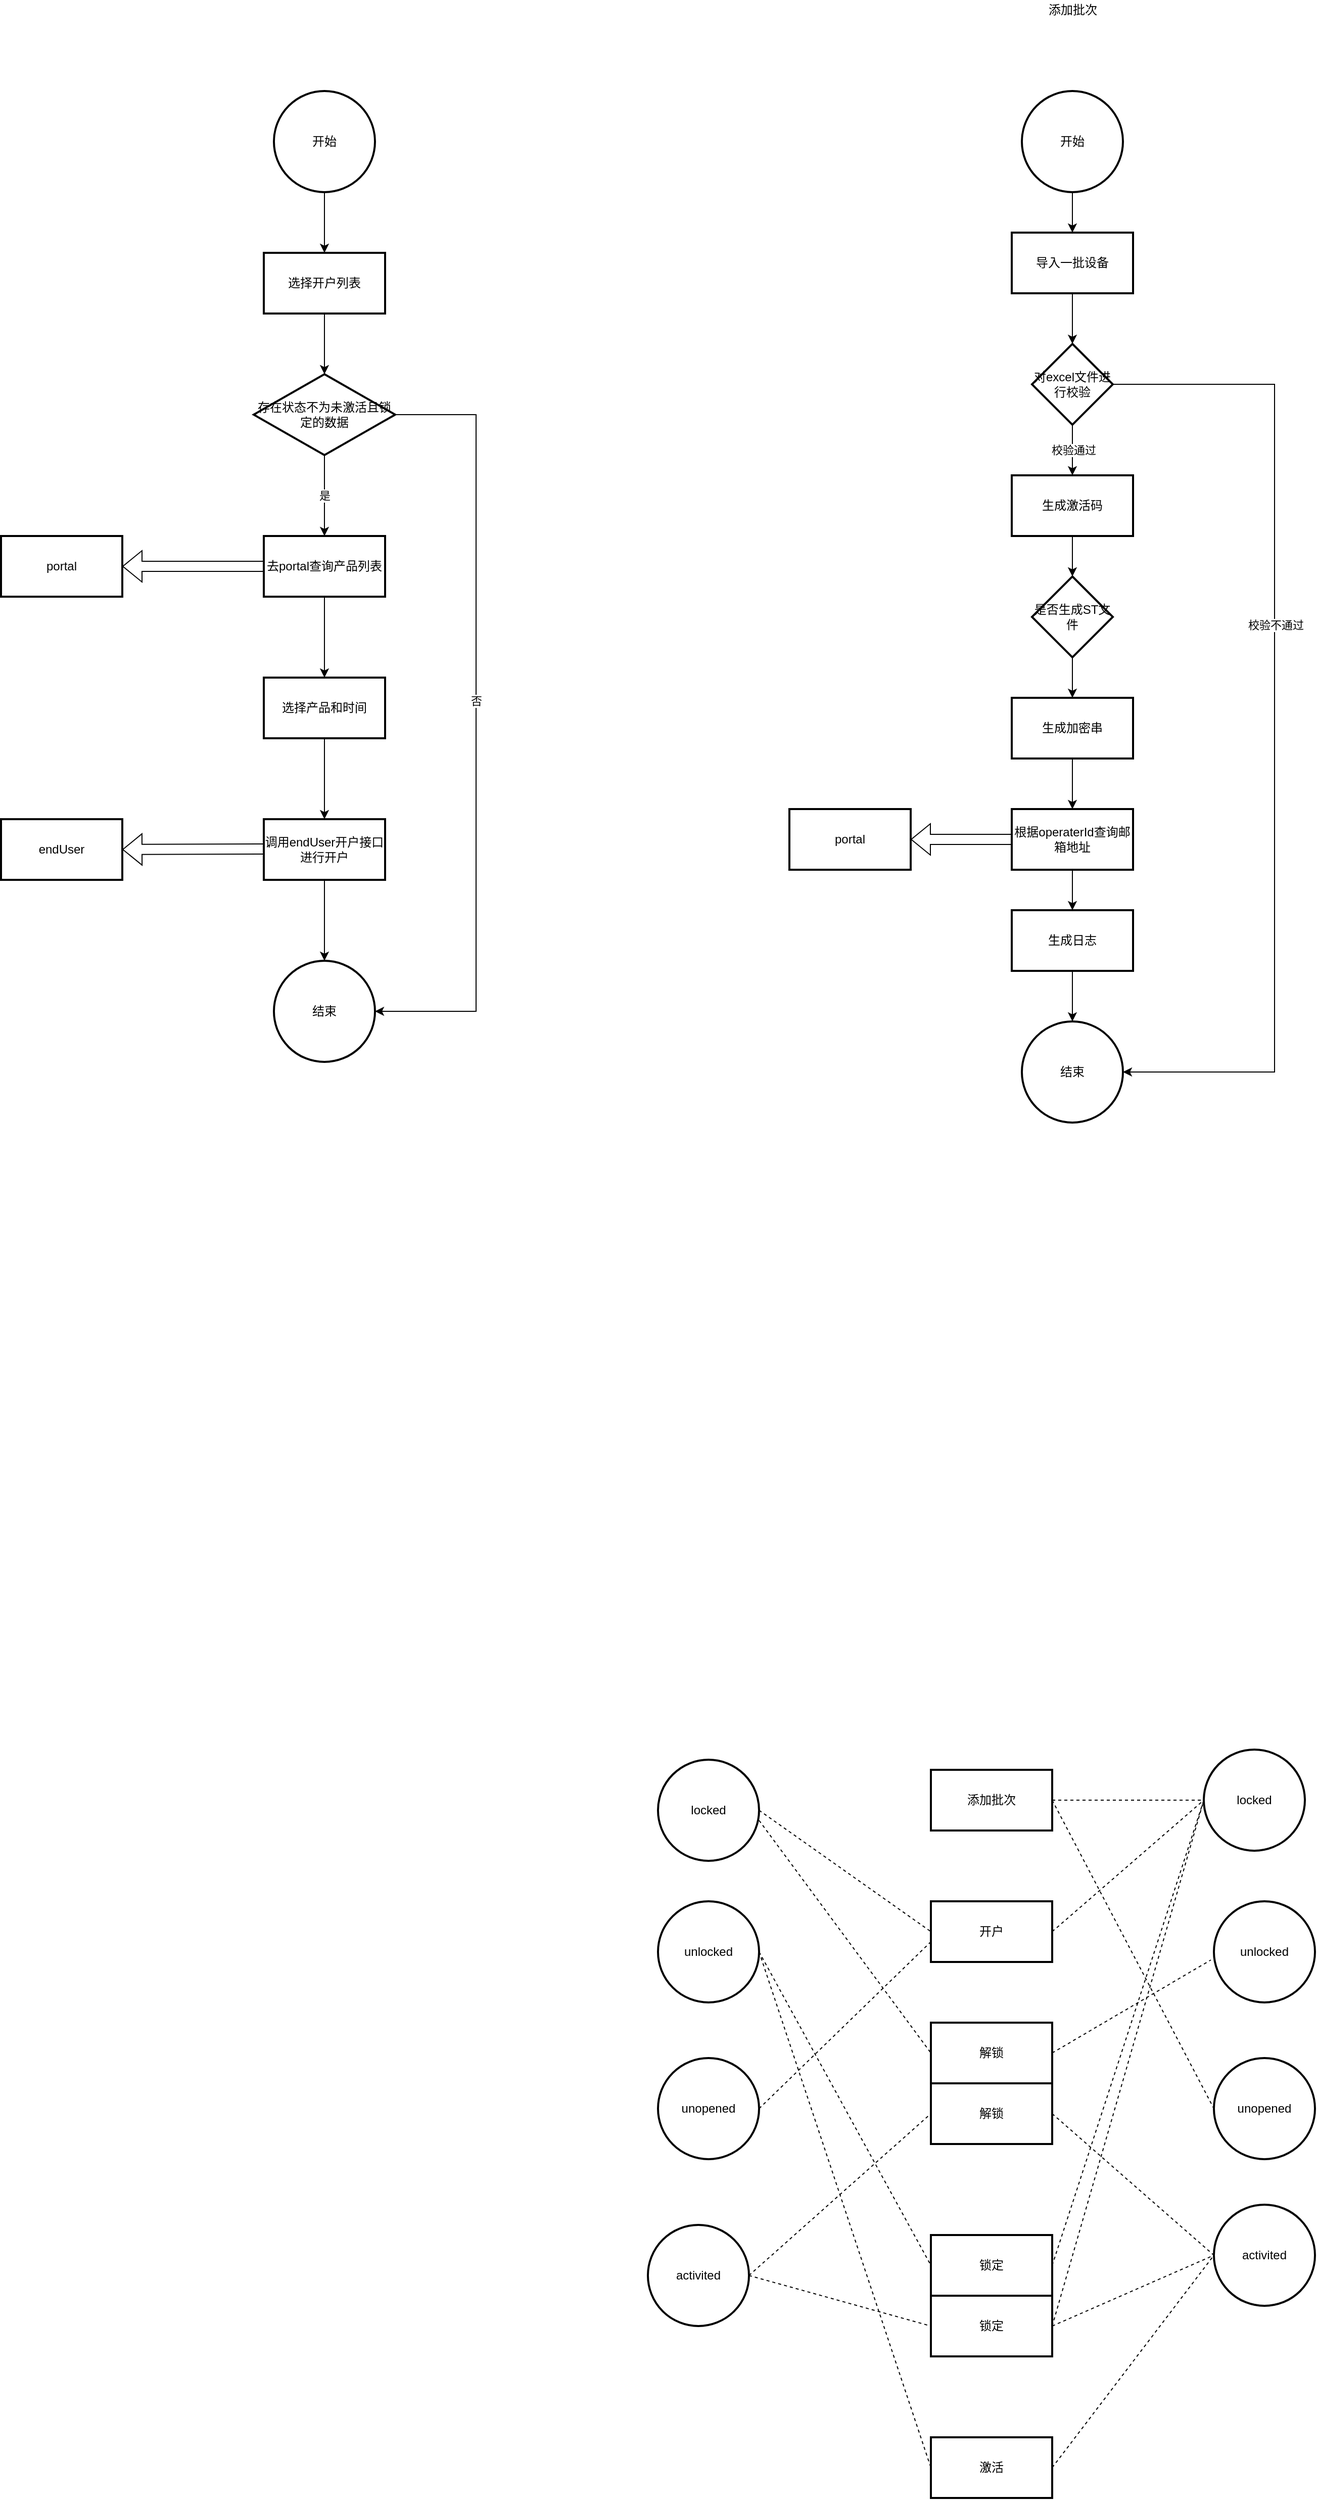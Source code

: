 <mxfile version="16.4.3" type="github">
  <diagram id="uo9fbYtN2j1aPmhfk2e-" name="Page-1">
    <mxGraphModel dx="2226" dy="1931" grid="1" gridSize="10" guides="1" tooltips="1" connect="1" arrows="1" fold="1" page="1" pageScale="1" pageWidth="827" pageHeight="1169" math="0" shadow="0">
      <root>
        <mxCell id="0" />
        <mxCell id="1" parent="0" />
        <mxCell id="LjzzHk9uWbs3sGAZCVZS-3" value="" style="edgeStyle=orthogonalEdgeStyle;rounded=0;orthogonalLoop=1;jettySize=auto;html=1;" edge="1" parent="1" source="LjzzHk9uWbs3sGAZCVZS-1" target="LjzzHk9uWbs3sGAZCVZS-2">
          <mxGeometry relative="1" as="geometry" />
        </mxCell>
        <mxCell id="LjzzHk9uWbs3sGAZCVZS-1" value="开始" style="strokeWidth=2;html=1;shape=mxgraph.flowchart.start_2;whiteSpace=wrap;" vertex="1" parent="1">
          <mxGeometry x="350" y="-690" width="100" height="100" as="geometry" />
        </mxCell>
        <mxCell id="LjzzHk9uWbs3sGAZCVZS-58" value="" style="edgeStyle=orthogonalEdgeStyle;rounded=0;orthogonalLoop=1;jettySize=auto;html=1;" edge="1" parent="1" source="LjzzHk9uWbs3sGAZCVZS-2" target="LjzzHk9uWbs3sGAZCVZS-57">
          <mxGeometry relative="1" as="geometry" />
        </mxCell>
        <mxCell id="LjzzHk9uWbs3sGAZCVZS-2" value="&lt;font style=&quot;vertical-align: inherit&quot;&gt;&lt;font style=&quot;vertical-align: inherit&quot;&gt;&lt;font style=&quot;vertical-align: inherit&quot;&gt;&lt;font style=&quot;vertical-align: inherit&quot;&gt;导入一批设备&lt;/font&gt;&lt;/font&gt;&lt;/font&gt;&lt;/font&gt;" style="whiteSpace=wrap;html=1;strokeWidth=2;" vertex="1" parent="1">
          <mxGeometry x="340" y="-550" width="120" height="60" as="geometry" />
        </mxCell>
        <mxCell id="LjzzHk9uWbs3sGAZCVZS-22" value="&lt;font style=&quot;vertical-align: inherit&quot;&gt;&lt;font style=&quot;vertical-align: inherit&quot;&gt;&lt;font style=&quot;vertical-align: inherit&quot;&gt;&lt;font style=&quot;vertical-align: inherit&quot;&gt;添加批次&lt;/font&gt;&lt;/font&gt;&lt;/font&gt;&lt;/font&gt;" style="whiteSpace=wrap;html=1;strokeWidth=2;" vertex="1" parent="1">
          <mxGeometry x="260" y="970" width="120" height="60" as="geometry" />
        </mxCell>
        <mxCell id="LjzzHk9uWbs3sGAZCVZS-24" value="&lt;font style=&quot;vertical-align: inherit&quot;&gt;&lt;font style=&quot;vertical-align: inherit&quot;&gt;开户&lt;/font&gt;&lt;/font&gt;" style="whiteSpace=wrap;html=1;strokeWidth=2;" vertex="1" parent="1">
          <mxGeometry x="260" y="1100" width="120" height="60" as="geometry" />
        </mxCell>
        <mxCell id="LjzzHk9uWbs3sGAZCVZS-25" value="&lt;font style=&quot;vertical-align: inherit&quot;&gt;&lt;font style=&quot;vertical-align: inherit&quot;&gt;&lt;font style=&quot;vertical-align: inherit&quot;&gt;&lt;font style=&quot;vertical-align: inherit&quot;&gt;locked&lt;/font&gt;&lt;/font&gt;&lt;/font&gt;&lt;/font&gt;" style="strokeWidth=2;html=1;shape=mxgraph.flowchart.start_2;whiteSpace=wrap;" vertex="1" parent="1">
          <mxGeometry x="530" y="950" width="100" height="100" as="geometry" />
        </mxCell>
        <mxCell id="LjzzHk9uWbs3sGAZCVZS-26" value="unopened" style="strokeWidth=2;html=1;shape=mxgraph.flowchart.start_2;whiteSpace=wrap;" vertex="1" parent="1">
          <mxGeometry x="540" y="1255" width="100" height="100" as="geometry" />
        </mxCell>
        <mxCell id="LjzzHk9uWbs3sGAZCVZS-27" value="&lt;font style=&quot;vertical-align: inherit&quot;&gt;&lt;font style=&quot;vertical-align: inherit&quot;&gt;&lt;font style=&quot;vertical-align: inherit&quot;&gt;&lt;font style=&quot;vertical-align: inherit&quot;&gt;activited&lt;/font&gt;&lt;/font&gt;&lt;/font&gt;&lt;/font&gt;" style="strokeWidth=2;html=1;shape=mxgraph.flowchart.start_2;whiteSpace=wrap;" vertex="1" parent="1">
          <mxGeometry x="540" y="1400" width="100" height="100" as="geometry" />
        </mxCell>
        <mxCell id="LjzzHk9uWbs3sGAZCVZS-28" value="unlocked" style="strokeWidth=2;html=1;shape=mxgraph.flowchart.start_2;whiteSpace=wrap;" vertex="1" parent="1">
          <mxGeometry x="540" y="1100" width="100" height="100" as="geometry" />
        </mxCell>
        <mxCell id="LjzzHk9uWbs3sGAZCVZS-29" value="" style="endArrow=none;dashed=1;html=1;rounded=0;exitX=1;exitY=0.5;exitDx=0;exitDy=0;entryX=0;entryY=0.5;entryDx=0;entryDy=0;entryPerimeter=0;" edge="1" parent="1" source="LjzzHk9uWbs3sGAZCVZS-22" target="LjzzHk9uWbs3sGAZCVZS-25">
          <mxGeometry width="50" height="50" relative="1" as="geometry">
            <mxPoint x="420" y="1030" as="sourcePoint" />
            <mxPoint x="590" y="980" as="targetPoint" />
          </mxGeometry>
        </mxCell>
        <mxCell id="LjzzHk9uWbs3sGAZCVZS-30" value="" style="endArrow=none;dashed=1;html=1;rounded=0;exitX=1;exitY=0.5;exitDx=0;exitDy=0;entryX=0;entryY=0.5;entryDx=0;entryDy=0;entryPerimeter=0;" edge="1" parent="1" source="LjzzHk9uWbs3sGAZCVZS-22" target="LjzzHk9uWbs3sGAZCVZS-26">
          <mxGeometry width="50" height="50" relative="1" as="geometry">
            <mxPoint x="390" y="1010" as="sourcePoint" />
            <mxPoint x="600" y="990" as="targetPoint" />
          </mxGeometry>
        </mxCell>
        <mxCell id="LjzzHk9uWbs3sGAZCVZS-31" value="" style="endArrow=none;dashed=1;html=1;rounded=0;exitX=1;exitY=0.5;exitDx=0;exitDy=0;entryX=0;entryY=0.5;entryDx=0;entryDy=0;entryPerimeter=0;" edge="1" parent="1" source="LjzzHk9uWbs3sGAZCVZS-24" target="LjzzHk9uWbs3sGAZCVZS-25">
          <mxGeometry width="50" height="50" relative="1" as="geometry">
            <mxPoint x="390" y="1010" as="sourcePoint" />
            <mxPoint x="610" y="1275" as="targetPoint" />
          </mxGeometry>
        </mxCell>
        <mxCell id="LjzzHk9uWbs3sGAZCVZS-33" value="解锁" style="whiteSpace=wrap;html=1;strokeWidth=2;" vertex="1" parent="1">
          <mxGeometry x="260" y="1220" width="120" height="60" as="geometry" />
        </mxCell>
        <mxCell id="LjzzHk9uWbs3sGAZCVZS-34" value="" style="endArrow=none;dashed=1;html=1;rounded=0;exitX=1;exitY=0.5;exitDx=0;exitDy=0;entryX=-0.03;entryY=0.58;entryDx=0;entryDy=0;entryPerimeter=0;" edge="1" parent="1" source="LjzzHk9uWbs3sGAZCVZS-33" target="LjzzHk9uWbs3sGAZCVZS-28">
          <mxGeometry width="50" height="50" relative="1" as="geometry">
            <mxPoint x="390" y="1150" as="sourcePoint" />
            <mxPoint x="610" y="990" as="targetPoint" />
          </mxGeometry>
        </mxCell>
        <mxCell id="LjzzHk9uWbs3sGAZCVZS-35" value="激活" style="whiteSpace=wrap;html=1;strokeWidth=2;" vertex="1" parent="1">
          <mxGeometry x="260" y="1630" width="120" height="60" as="geometry" />
        </mxCell>
        <mxCell id="LjzzHk9uWbs3sGAZCVZS-36" value="" style="endArrow=none;dashed=1;html=1;rounded=0;exitX=1;exitY=0.5;exitDx=0;exitDy=0;entryX=0;entryY=0.5;entryDx=0;entryDy=0;entryPerimeter=0;" edge="1" parent="1" source="LjzzHk9uWbs3sGAZCVZS-35" target="LjzzHk9uWbs3sGAZCVZS-27">
          <mxGeometry width="50" height="50" relative="1" as="geometry">
            <mxPoint x="390" y="1290" as="sourcePoint" />
            <mxPoint x="607" y="1128" as="targetPoint" />
          </mxGeometry>
        </mxCell>
        <mxCell id="LjzzHk9uWbs3sGAZCVZS-37" value="locked" style="strokeWidth=2;html=1;shape=mxgraph.flowchart.start_2;whiteSpace=wrap;" vertex="1" parent="1">
          <mxGeometry x="-10" y="960" width="100" height="100" as="geometry" />
        </mxCell>
        <mxCell id="LjzzHk9uWbs3sGAZCVZS-38" value="unopened" style="strokeWidth=2;html=1;shape=mxgraph.flowchart.start_2;whiteSpace=wrap;" vertex="1" parent="1">
          <mxGeometry x="-10" y="1255" width="100" height="100" as="geometry" />
        </mxCell>
        <mxCell id="LjzzHk9uWbs3sGAZCVZS-39" value="&lt;font style=&quot;vertical-align: inherit&quot;&gt;&lt;font style=&quot;vertical-align: inherit&quot;&gt;&lt;font style=&quot;vertical-align: inherit&quot;&gt;&lt;font style=&quot;vertical-align: inherit&quot;&gt;activited&lt;/font&gt;&lt;/font&gt;&lt;/font&gt;&lt;/font&gt;" style="strokeWidth=2;html=1;shape=mxgraph.flowchart.start_2;whiteSpace=wrap;" vertex="1" parent="1">
          <mxGeometry x="-20" y="1420" width="100" height="100" as="geometry" />
        </mxCell>
        <mxCell id="LjzzHk9uWbs3sGAZCVZS-40" value="&lt;font style=&quot;vertical-align: inherit&quot;&gt;&lt;font style=&quot;vertical-align: inherit&quot;&gt;&lt;font style=&quot;vertical-align: inherit&quot;&gt;&lt;font style=&quot;vertical-align: inherit&quot;&gt;unlocked&lt;/font&gt;&lt;/font&gt;&lt;/font&gt;&lt;/font&gt;" style="strokeWidth=2;html=1;shape=mxgraph.flowchart.start_2;whiteSpace=wrap;" vertex="1" parent="1">
          <mxGeometry x="-10" y="1100" width="100" height="100" as="geometry" />
        </mxCell>
        <mxCell id="LjzzHk9uWbs3sGAZCVZS-41" value="" style="endArrow=none;dashed=1;html=1;rounded=0;entryX=0;entryY=0.5;entryDx=0;entryDy=0;exitX=1;exitY=0.5;exitDx=0;exitDy=0;exitPerimeter=0;" edge="1" parent="1" source="LjzzHk9uWbs3sGAZCVZS-37" target="LjzzHk9uWbs3sGAZCVZS-24">
          <mxGeometry width="50" height="50" relative="1" as="geometry">
            <mxPoint x="160" y="1050" as="sourcePoint" />
            <mxPoint x="250" y="1140" as="targetPoint" />
          </mxGeometry>
        </mxCell>
        <mxCell id="LjzzHk9uWbs3sGAZCVZS-42" value="" style="endArrow=none;dashed=1;html=1;rounded=0;exitX=1;exitY=0.5;exitDx=0;exitDy=0;exitPerimeter=0;" edge="1" parent="1" source="LjzzHk9uWbs3sGAZCVZS-38">
          <mxGeometry width="50" height="50" relative="1" as="geometry">
            <mxPoint x="170" y="1010" as="sourcePoint" />
            <mxPoint x="260" y="1140" as="targetPoint" />
          </mxGeometry>
        </mxCell>
        <mxCell id="LjzzHk9uWbs3sGAZCVZS-43" value="锁定" style="whiteSpace=wrap;html=1;strokeWidth=2;" vertex="1" parent="1">
          <mxGeometry x="260" y="1430" width="120" height="60" as="geometry" />
        </mxCell>
        <mxCell id="LjzzHk9uWbs3sGAZCVZS-44" value="" style="endArrow=none;dashed=1;html=1;rounded=0;entryX=0;entryY=0.5;entryDx=0;entryDy=0;" edge="1" parent="1" target="LjzzHk9uWbs3sGAZCVZS-33">
          <mxGeometry width="50" height="50" relative="1" as="geometry">
            <mxPoint x="90" y="1020" as="sourcePoint" />
            <mxPoint x="270" y="1150" as="targetPoint" />
          </mxGeometry>
        </mxCell>
        <mxCell id="LjzzHk9uWbs3sGAZCVZS-45" value="解锁" style="whiteSpace=wrap;html=1;strokeWidth=2;" vertex="1" parent="1">
          <mxGeometry x="260" y="1280" width="120" height="60" as="geometry" />
        </mxCell>
        <mxCell id="LjzzHk9uWbs3sGAZCVZS-46" value="" style="endArrow=none;dashed=1;html=1;rounded=0;exitX=1;exitY=0.5;exitDx=0;exitDy=0;exitPerimeter=0;entryX=0;entryY=0.5;entryDx=0;entryDy=0;" edge="1" parent="1" source="LjzzHk9uWbs3sGAZCVZS-39" target="LjzzHk9uWbs3sGAZCVZS-45">
          <mxGeometry width="50" height="50" relative="1" as="geometry">
            <mxPoint x="170" y="1295" as="sourcePoint" />
            <mxPoint x="270" y="1150" as="targetPoint" />
          </mxGeometry>
        </mxCell>
        <mxCell id="LjzzHk9uWbs3sGAZCVZS-47" value="" style="endArrow=none;dashed=1;html=1;rounded=0;exitX=1;exitY=0.5;exitDx=0;exitDy=0;entryX=0;entryY=0.5;entryDx=0;entryDy=0;entryPerimeter=0;" edge="1" parent="1" source="LjzzHk9uWbs3sGAZCVZS-45" target="LjzzHk9uWbs3sGAZCVZS-27">
          <mxGeometry width="50" height="50" relative="1" as="geometry">
            <mxPoint x="380" y="1670" as="sourcePoint" />
            <mxPoint x="600" y="1430" as="targetPoint" />
          </mxGeometry>
        </mxCell>
        <mxCell id="LjzzHk9uWbs3sGAZCVZS-48" value="锁定" style="whiteSpace=wrap;html=1;strokeWidth=2;" vertex="1" parent="1">
          <mxGeometry x="260" y="1490" width="120" height="60" as="geometry" />
        </mxCell>
        <mxCell id="LjzzHk9uWbs3sGAZCVZS-49" value="" style="endArrow=none;dashed=1;html=1;rounded=0;entryX=0;entryY=0.5;entryDx=0;entryDy=0;exitX=1;exitY=0.5;exitDx=0;exitDy=0;exitPerimeter=0;" edge="1" parent="1" source="LjzzHk9uWbs3sGAZCVZS-40" target="LjzzHk9uWbs3sGAZCVZS-43">
          <mxGeometry width="50" height="50" relative="1" as="geometry">
            <mxPoint x="-40" y="1030" as="sourcePoint" />
            <mxPoint x="270" y="1260" as="targetPoint" />
          </mxGeometry>
        </mxCell>
        <mxCell id="LjzzHk9uWbs3sGAZCVZS-50" value="" style="endArrow=none;dashed=1;html=1;rounded=0;exitX=1;exitY=0.5;exitDx=0;exitDy=0;entryX=0;entryY=0.5;entryDx=0;entryDy=0;entryPerimeter=0;" edge="1" parent="1" source="LjzzHk9uWbs3sGAZCVZS-43" target="LjzzHk9uWbs3sGAZCVZS-25">
          <mxGeometry width="50" height="50" relative="1" as="geometry">
            <mxPoint x="390" y="1140" as="sourcePoint" />
            <mxPoint x="670" y="1020" as="targetPoint" />
          </mxGeometry>
        </mxCell>
        <mxCell id="LjzzHk9uWbs3sGAZCVZS-51" value="" style="endArrow=none;dashed=1;html=1;rounded=0;exitX=1;exitY=0.5;exitDx=0;exitDy=0;exitPerimeter=0;entryX=0;entryY=0.5;entryDx=0;entryDy=0;" edge="1" parent="1" source="LjzzHk9uWbs3sGAZCVZS-39" target="LjzzHk9uWbs3sGAZCVZS-48">
          <mxGeometry width="50" height="50" relative="1" as="geometry">
            <mxPoint x="-50" y="1480" as="sourcePoint" />
            <mxPoint x="270" y="1320" as="targetPoint" />
          </mxGeometry>
        </mxCell>
        <mxCell id="LjzzHk9uWbs3sGAZCVZS-52" value="" style="endArrow=none;dashed=1;html=1;rounded=0;exitX=1;exitY=0.5;exitDx=0;exitDy=0;entryX=0;entryY=0.5;entryDx=0;entryDy=0;entryPerimeter=0;" edge="1" parent="1" source="LjzzHk9uWbs3sGAZCVZS-48" target="LjzzHk9uWbs3sGAZCVZS-25">
          <mxGeometry width="50" height="50" relative="1" as="geometry">
            <mxPoint x="390" y="1470" as="sourcePoint" />
            <mxPoint x="670" y="1020" as="targetPoint" />
          </mxGeometry>
        </mxCell>
        <mxCell id="LjzzHk9uWbs3sGAZCVZS-53" value="" style="endArrow=none;dashed=1;html=1;rounded=0;" edge="1" parent="1">
          <mxGeometry width="50" height="50" relative="1" as="geometry">
            <mxPoint x="380" y="1520" as="sourcePoint" />
            <mxPoint x="540" y="1450" as="targetPoint" />
          </mxGeometry>
        </mxCell>
        <mxCell id="LjzzHk9uWbs3sGAZCVZS-54" value="" style="endArrow=none;dashed=1;html=1;rounded=0;entryX=0;entryY=0.5;entryDx=0;entryDy=0;exitX=1;exitY=0.5;exitDx=0;exitDy=0;exitPerimeter=0;" edge="1" parent="1" source="LjzzHk9uWbs3sGAZCVZS-40" target="LjzzHk9uWbs3sGAZCVZS-35">
          <mxGeometry width="50" height="50" relative="1" as="geometry">
            <mxPoint x="-40" y="1160" as="sourcePoint" />
            <mxPoint x="270" y="1470" as="targetPoint" />
          </mxGeometry>
        </mxCell>
        <mxCell id="LjzzHk9uWbs3sGAZCVZS-60" value="校验通过" style="edgeStyle=orthogonalEdgeStyle;rounded=0;orthogonalLoop=1;jettySize=auto;html=1;" edge="1" parent="1" source="LjzzHk9uWbs3sGAZCVZS-57">
          <mxGeometry relative="1" as="geometry">
            <mxPoint x="400" y="-310" as="targetPoint" />
          </mxGeometry>
        </mxCell>
        <mxCell id="LjzzHk9uWbs3sGAZCVZS-62" style="edgeStyle=elbowEdgeStyle;rounded=0;orthogonalLoop=1;jettySize=auto;html=1;entryX=1;entryY=0.5;entryDx=0;entryDy=0;entryPerimeter=0;" edge="1" parent="1" source="LjzzHk9uWbs3sGAZCVZS-57" target="LjzzHk9uWbs3sGAZCVZS-61">
          <mxGeometry relative="1" as="geometry">
            <Array as="points">
              <mxPoint x="600" y="-200" />
            </Array>
          </mxGeometry>
        </mxCell>
        <mxCell id="LjzzHk9uWbs3sGAZCVZS-63" value="校验不通过" style="edgeLabel;html=1;align=center;verticalAlign=middle;resizable=0;points=[];" vertex="1" connectable="0" parent="LjzzHk9uWbs3sGAZCVZS-62">
          <mxGeometry x="-0.197" y="1" relative="1" as="geometry">
            <mxPoint as="offset" />
          </mxGeometry>
        </mxCell>
        <mxCell id="LjzzHk9uWbs3sGAZCVZS-57" value="对excel文件进行校验" style="rhombus;whiteSpace=wrap;html=1;strokeWidth=2;" vertex="1" parent="1">
          <mxGeometry x="360" y="-440" width="80" height="80" as="geometry" />
        </mxCell>
        <mxCell id="LjzzHk9uWbs3sGAZCVZS-61" value="结束" style="strokeWidth=2;html=1;shape=mxgraph.flowchart.start_2;whiteSpace=wrap;" vertex="1" parent="1">
          <mxGeometry x="350" y="230" width="100" height="100" as="geometry" />
        </mxCell>
        <mxCell id="LjzzHk9uWbs3sGAZCVZS-68" value="" style="edgeStyle=elbowEdgeStyle;rounded=0;orthogonalLoop=1;jettySize=auto;html=1;" edge="1" parent="1" source="LjzzHk9uWbs3sGAZCVZS-65" target="LjzzHk9uWbs3sGAZCVZS-67">
          <mxGeometry relative="1" as="geometry" />
        </mxCell>
        <mxCell id="LjzzHk9uWbs3sGAZCVZS-65" value="生成激活码" style="whiteSpace=wrap;html=1;strokeWidth=2;" vertex="1" parent="1">
          <mxGeometry x="340" y="-310" width="120" height="60" as="geometry" />
        </mxCell>
        <mxCell id="LjzzHk9uWbs3sGAZCVZS-70" value="" style="edgeStyle=elbowEdgeStyle;rounded=0;orthogonalLoop=1;jettySize=auto;html=1;" edge="1" parent="1" source="LjzzHk9uWbs3sGAZCVZS-67" target="LjzzHk9uWbs3sGAZCVZS-69">
          <mxGeometry relative="1" as="geometry" />
        </mxCell>
        <mxCell id="LjzzHk9uWbs3sGAZCVZS-67" value="是否生成ST文件" style="rhombus;whiteSpace=wrap;html=1;strokeWidth=2;" vertex="1" parent="1">
          <mxGeometry x="360" y="-210" width="80" height="80" as="geometry" />
        </mxCell>
        <mxCell id="LjzzHk9uWbs3sGAZCVZS-72" value="" style="edgeStyle=elbowEdgeStyle;rounded=0;orthogonalLoop=1;jettySize=auto;html=1;" edge="1" parent="1" source="LjzzHk9uWbs3sGAZCVZS-69" target="LjzzHk9uWbs3sGAZCVZS-71">
          <mxGeometry relative="1" as="geometry" />
        </mxCell>
        <mxCell id="LjzzHk9uWbs3sGAZCVZS-69" value="生成加密串" style="whiteSpace=wrap;html=1;strokeWidth=2;" vertex="1" parent="1">
          <mxGeometry x="340" y="-90" width="120" height="60" as="geometry" />
        </mxCell>
        <mxCell id="LjzzHk9uWbs3sGAZCVZS-74" value="" style="edgeStyle=elbowEdgeStyle;rounded=0;orthogonalLoop=1;jettySize=auto;html=1;" edge="1" parent="1" source="LjzzHk9uWbs3sGAZCVZS-71" target="LjzzHk9uWbs3sGAZCVZS-73">
          <mxGeometry relative="1" as="geometry" />
        </mxCell>
        <mxCell id="LjzzHk9uWbs3sGAZCVZS-71" value="根据operaterId查询邮箱地址" style="whiteSpace=wrap;html=1;strokeWidth=2;" vertex="1" parent="1">
          <mxGeometry x="340" y="20" width="120" height="60" as="geometry" />
        </mxCell>
        <mxCell id="LjzzHk9uWbs3sGAZCVZS-78" value="" style="edgeStyle=elbowEdgeStyle;rounded=0;orthogonalLoop=1;jettySize=auto;html=1;" edge="1" parent="1" source="LjzzHk9uWbs3sGAZCVZS-73" target="LjzzHk9uWbs3sGAZCVZS-61">
          <mxGeometry relative="1" as="geometry" />
        </mxCell>
        <mxCell id="LjzzHk9uWbs3sGAZCVZS-73" value="生成日志" style="whiteSpace=wrap;html=1;strokeWidth=2;" vertex="1" parent="1">
          <mxGeometry x="340" y="120" width="120" height="60" as="geometry" />
        </mxCell>
        <mxCell id="LjzzHk9uWbs3sGAZCVZS-79" value="portal" style="whiteSpace=wrap;html=1;strokeWidth=2;" vertex="1" parent="1">
          <mxGeometry x="120" y="20" width="120" height="60" as="geometry" />
        </mxCell>
        <mxCell id="LjzzHk9uWbs3sGAZCVZS-84" value="" style="shape=flexArrow;endArrow=classic;html=1;rounded=0;entryX=1;entryY=0.5;entryDx=0;entryDy=0;exitX=0;exitY=0.5;exitDx=0;exitDy=0;" edge="1" parent="1" source="LjzzHk9uWbs3sGAZCVZS-71" target="LjzzHk9uWbs3sGAZCVZS-79">
          <mxGeometry width="50" height="50" relative="1" as="geometry">
            <mxPoint x="330" y="60" as="sourcePoint" />
            <mxPoint x="310" y="50" as="targetPoint" />
          </mxGeometry>
        </mxCell>
        <mxCell id="LjzzHk9uWbs3sGAZCVZS-85" value="添加批次" style="text;html=1;align=center;verticalAlign=middle;resizable=0;points=[];autosize=1;strokeColor=none;fillColor=none;" vertex="1" parent="1">
          <mxGeometry x="370" y="-780" width="60" height="20" as="geometry" />
        </mxCell>
        <mxCell id="LjzzHk9uWbs3sGAZCVZS-92" value="" style="edgeStyle=elbowEdgeStyle;rounded=0;orthogonalLoop=1;jettySize=auto;html=1;" edge="1" parent="1" source="LjzzHk9uWbs3sGAZCVZS-86" target="LjzzHk9uWbs3sGAZCVZS-91">
          <mxGeometry relative="1" as="geometry" />
        </mxCell>
        <mxCell id="LjzzHk9uWbs3sGAZCVZS-86" value="开始" style="strokeWidth=2;html=1;shape=mxgraph.flowchart.start_2;whiteSpace=wrap;" vertex="1" parent="1">
          <mxGeometry x="-390" y="-690" width="100" height="100" as="geometry" />
        </mxCell>
        <mxCell id="LjzzHk9uWbs3sGAZCVZS-94" value="" style="edgeStyle=elbowEdgeStyle;rounded=0;orthogonalLoop=1;jettySize=auto;html=1;" edge="1" parent="1" source="LjzzHk9uWbs3sGAZCVZS-91" target="LjzzHk9uWbs3sGAZCVZS-93">
          <mxGeometry relative="1" as="geometry" />
        </mxCell>
        <mxCell id="LjzzHk9uWbs3sGAZCVZS-91" value="选择开户列表" style="whiteSpace=wrap;html=1;strokeWidth=2;" vertex="1" parent="1">
          <mxGeometry x="-400" y="-530" width="120" height="60" as="geometry" />
        </mxCell>
        <mxCell id="LjzzHk9uWbs3sGAZCVZS-96" value="是" style="edgeStyle=elbowEdgeStyle;rounded=0;orthogonalLoop=1;jettySize=auto;html=1;" edge="1" parent="1" source="LjzzHk9uWbs3sGAZCVZS-93" target="LjzzHk9uWbs3sGAZCVZS-95">
          <mxGeometry relative="1" as="geometry" />
        </mxCell>
        <mxCell id="LjzzHk9uWbs3sGAZCVZS-107" style="edgeStyle=elbowEdgeStyle;rounded=0;orthogonalLoop=1;jettySize=auto;html=1;entryX=1;entryY=0.5;entryDx=0;entryDy=0;entryPerimeter=0;" edge="1" parent="1" source="LjzzHk9uWbs3sGAZCVZS-93" target="LjzzHk9uWbs3sGAZCVZS-99">
          <mxGeometry relative="1" as="geometry">
            <Array as="points">
              <mxPoint x="-190" y="-150" />
              <mxPoint x="-130" y="-80" />
            </Array>
          </mxGeometry>
        </mxCell>
        <mxCell id="LjzzHk9uWbs3sGAZCVZS-108" value="否" style="edgeLabel;html=1;align=center;verticalAlign=middle;resizable=0;points=[];" vertex="1" connectable="0" parent="LjzzHk9uWbs3sGAZCVZS-107">
          <mxGeometry x="-0.059" relative="1" as="geometry">
            <mxPoint as="offset" />
          </mxGeometry>
        </mxCell>
        <mxCell id="LjzzHk9uWbs3sGAZCVZS-93" value="存在状态不为未激活且锁定的数据" style="rhombus;whiteSpace=wrap;html=1;strokeWidth=2;" vertex="1" parent="1">
          <mxGeometry x="-410" y="-410" width="140" height="80" as="geometry" />
        </mxCell>
        <mxCell id="LjzzHk9uWbs3sGAZCVZS-98" value="" style="edgeStyle=elbowEdgeStyle;rounded=0;orthogonalLoop=1;jettySize=auto;html=1;" edge="1" parent="1" source="LjzzHk9uWbs3sGAZCVZS-95" target="LjzzHk9uWbs3sGAZCVZS-97">
          <mxGeometry relative="1" as="geometry" />
        </mxCell>
        <mxCell id="LjzzHk9uWbs3sGAZCVZS-95" value="去portal查询产品列表" style="whiteSpace=wrap;html=1;strokeWidth=2;" vertex="1" parent="1">
          <mxGeometry x="-400" y="-250" width="120" height="60" as="geometry" />
        </mxCell>
        <mxCell id="LjzzHk9uWbs3sGAZCVZS-101" value="" style="edgeStyle=elbowEdgeStyle;rounded=0;orthogonalLoop=1;jettySize=auto;html=1;" edge="1" parent="1" source="LjzzHk9uWbs3sGAZCVZS-97" target="LjzzHk9uWbs3sGAZCVZS-100">
          <mxGeometry relative="1" as="geometry" />
        </mxCell>
        <mxCell id="LjzzHk9uWbs3sGAZCVZS-97" value="选择产品和时间" style="whiteSpace=wrap;html=1;strokeWidth=2;" vertex="1" parent="1">
          <mxGeometry x="-400" y="-110" width="120" height="60" as="geometry" />
        </mxCell>
        <mxCell id="LjzzHk9uWbs3sGAZCVZS-99" value="结束" style="strokeWidth=2;html=1;shape=mxgraph.flowchart.start_2;whiteSpace=wrap;" vertex="1" parent="1">
          <mxGeometry x="-390" y="170" width="100" height="100" as="geometry" />
        </mxCell>
        <mxCell id="LjzzHk9uWbs3sGAZCVZS-102" value="" style="edgeStyle=elbowEdgeStyle;rounded=0;orthogonalLoop=1;jettySize=auto;html=1;" edge="1" parent="1" source="LjzzHk9uWbs3sGAZCVZS-100" target="LjzzHk9uWbs3sGAZCVZS-99">
          <mxGeometry relative="1" as="geometry" />
        </mxCell>
        <mxCell id="LjzzHk9uWbs3sGAZCVZS-100" value="调用endUser开户接口进行开户" style="whiteSpace=wrap;html=1;strokeWidth=2;" vertex="1" parent="1">
          <mxGeometry x="-400" y="30" width="120" height="60" as="geometry" />
        </mxCell>
        <mxCell id="LjzzHk9uWbs3sGAZCVZS-103" value="portal" style="whiteSpace=wrap;html=1;strokeWidth=2;" vertex="1" parent="1">
          <mxGeometry x="-660" y="-250" width="120" height="60" as="geometry" />
        </mxCell>
        <mxCell id="LjzzHk9uWbs3sGAZCVZS-104" value="endUser" style="whiteSpace=wrap;html=1;strokeWidth=2;" vertex="1" parent="1">
          <mxGeometry x="-660" y="30" width="120" height="60" as="geometry" />
        </mxCell>
        <mxCell id="LjzzHk9uWbs3sGAZCVZS-105" value="" style="shape=flexArrow;endArrow=classic;html=1;rounded=0;entryX=1;entryY=0.5;entryDx=0;entryDy=0;exitX=0;exitY=0.5;exitDx=0;exitDy=0;" edge="1" parent="1" source="LjzzHk9uWbs3sGAZCVZS-95" target="LjzzHk9uWbs3sGAZCVZS-103">
          <mxGeometry width="50" height="50" relative="1" as="geometry">
            <mxPoint x="-420" y="-220" as="sourcePoint" />
            <mxPoint x="-450" y="-230" as="targetPoint" />
          </mxGeometry>
        </mxCell>
        <mxCell id="LjzzHk9uWbs3sGAZCVZS-106" value="" style="shape=flexArrow;endArrow=classic;html=1;rounded=0;exitX=0;exitY=0.5;exitDx=0;exitDy=0;entryX=1;entryY=0.5;entryDx=0;entryDy=0;" edge="1" parent="1" target="LjzzHk9uWbs3sGAZCVZS-104">
          <mxGeometry width="50" height="50" relative="1" as="geometry">
            <mxPoint x="-400" y="59.5" as="sourcePoint" />
            <mxPoint x="-540" y="60" as="targetPoint" />
          </mxGeometry>
        </mxCell>
      </root>
    </mxGraphModel>
  </diagram>
</mxfile>
